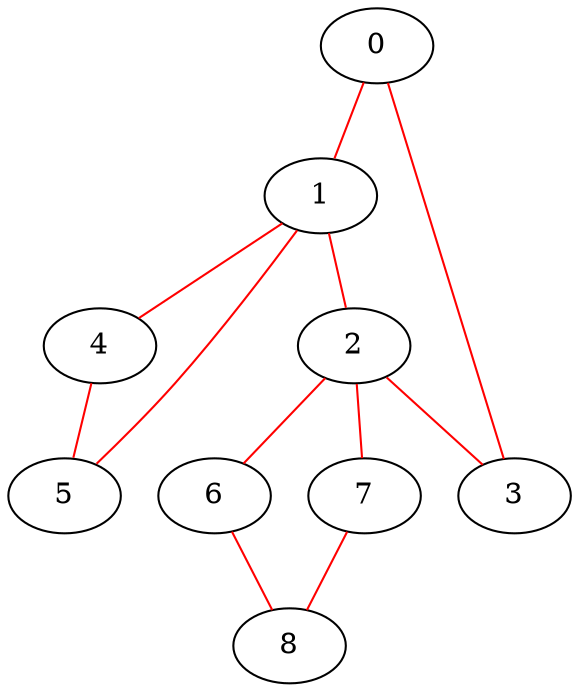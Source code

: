 graph two_inner_loops {
      0 -- 1 [color = red] ;
      0 -- 3 [color = red] ;
      1 -- 2 [color = red] ;
      1 -- 4 [color = red] ;
      1 -- 5 [color = red] ;
      2 -- 3 [color = red] ;
      2 -- 6 [color = red] ;
      2 -- 7 [color = red] ;
      3 ;
      4 -- 5 [color = red] ;
      5 ;
      6 -- 8 [color = red] ;
      7 -- 8 [color = red] ;
      8 
}